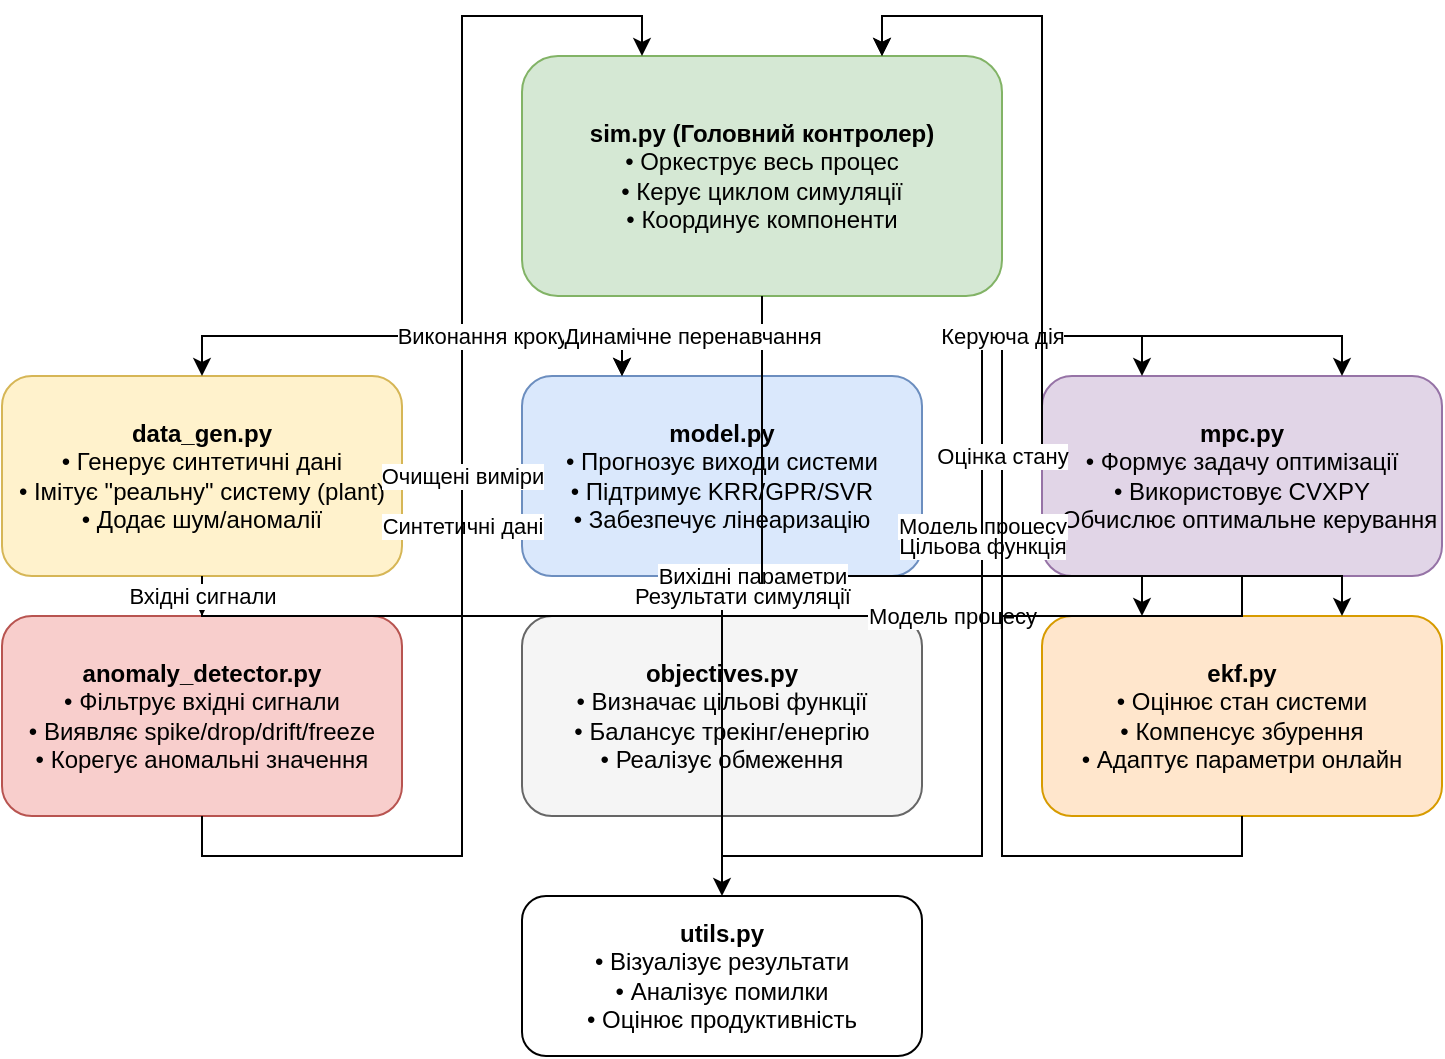 <mxfile>
    <diagram name="Принцип роботи симулятора">
        <mxGraphModel dx="1426" dy="792" grid="1" gridSize="10" guides="1" tooltips="1" connect="1" arrows="1" fold="1" page="1" pageScale="1" pageWidth="827" pageHeight="1169" math="0" shadow="0">
            <root>
                <mxCell id="0"/>
                <mxCell id="1" parent="0"/>
                
                <!-- Центральний модуль -->
                <mxCell id="sim" value="&lt;b&gt;sim.py (Головний контролер)&lt;/b&gt;&lt;br&gt;• Оркеструє весь процес&lt;br&gt;• Керує циклом симуляції&lt;br&gt;• Координує компоненти" style="rounded=1;whiteSpace=wrap;html=1;fillColor=#d5e8d4;strokeColor=#82b366;" vertex="1" parent="1">
                    <mxGeometry x="300" y="40" width="240" height="120" as="geometry"/>
                </mxCell>
                
                <!-- Генерація даних -->
                <mxCell id="data_gen" value="&lt;b&gt;data_gen.py&lt;/b&gt;&lt;br&gt;• Генерує синтетичні дані&lt;br&gt;• Імітує &amp;quot;реальну&amp;quot; систему (plant)&lt;br&gt;• Додає шум/аномалії" style="rounded=1;whiteSpace=wrap;html=1;fillColor=#fff2cc;strokeColor=#d6b656;" vertex="1" parent="1">
                    <mxGeometry x="40" y="200" width="200" height="100" as="geometry"/>
                </mxCell>
                
                <!-- Обробка аномалій -->
                <mxCell id="anomaly_detector" value="&lt;b&gt;anomaly_detector.py&lt;/b&gt;&lt;br&gt;• Фільтрує вхідні сигнали&lt;br&gt;• Виявляє spike/drop/drift/freeze&lt;br&gt;• Корегує аномальні значення" style="rounded=1;whiteSpace=wrap;html=1;fillColor=#f8cecc;strokeColor=#b85450;" vertex="1" parent="1">
                    <mxGeometry x="40" y="320" width="200" height="100" as="geometry"/>
                </mxCell>
                
                <!-- Прогнозуюча модель -->
                <mxCell id="model" value="&lt;b&gt;model.py&lt;/b&gt;&lt;br&gt;• Прогнозує виходи системи&lt;br&gt;• Підтримує KRR/GPR/SVR&lt;br&gt;• Забезпечує лінеаризацію" style="rounded=1;whiteSpace=wrap;html=1;fillColor=#dae8fc;strokeColor=#6c8ebf;" vertex="1" parent="1">
                    <mxGeometry x="300" y="200" width="200" height="100" as="geometry"/>
                </mxCell>
                
                <!-- MPC контролер -->
                <mxCell id="mpc" value="&lt;b&gt;mpc.py&lt;/b&gt;&lt;br&gt;• Формує задачу оптимізації&lt;br&gt;• Використовує CVXPY&lt;br&gt;• Обчислює оптимальне керування" style="rounded=1;whiteSpace=wrap;html=1;fillColor=#e1d5e7;strokeColor=#9673a6;" vertex="1" parent="1">
                    <mxGeometry x="560" y="200" width="200" height="100" as="geometry"/>
                </mxCell>
                
                <!-- Фільтр Калмана -->
                <mxCell id="ekf" value="&lt;b&gt;ekf.py&lt;/b&gt;&lt;br&gt;• Оцінює стан системи&lt;br&gt;• Компенсує збурення&lt;br&gt;• Адаптує параметри онлайн" style="rounded=1;whiteSpace=wrap;html=1;fillColor=#ffe6cc;strokeColor=#d79b00;" vertex="1" parent="1">
                    <mxGeometry x="560" y="320" width="200" height="100" as="geometry"/>
                </mxCell>
                
                <!-- Цільові функції -->
                <mxCell id="objectives" value="&lt;b&gt;objectives.py&lt;/b&gt;&lt;br&gt;• Визначає цільові функції&lt;br&gt;• Балансує трекінг/енергію&lt;br&gt;• Реалізує обмеження" style="rounded=1;whiteSpace=wrap;html=1;fillColor=#f5f5f5;strokeColor=#666666;" vertex="1" parent="1">
                    <mxGeometry x="300" y="320" width="200" height="100" as="geometry"/>
                </mxCell>
                
                <!-- Аналіз результатів -->
                <mxCell id="utils" value="&lt;b&gt;utils.py&lt;/b&gt;&lt;br&gt;• Візуалізує результати&lt;br&gt;• Аналізує помилки&lt;br&gt;• Оцінює продуктивність" style="rounded=1;whiteSpace=wrap;html=1;fillColor=#ffffff;strokeColor=#000000;" vertex="1" parent="1">
                    <mxGeometry x="300" y="460" width="200" height="80" as="geometry"/>
                </mxCell>
                
                <!-- Стрілки зв'язків -->
                <mxCell id="arrow1" value="Синтетичні дані" style="edgeStyle=orthogonalEdgeStyle;rounded=0;orthogonalLoop=1;jettySize=auto;html=1;exitX=0.5;exitY=1;exitDx=0;exitDy=0;entryX=0.25;entryY=0;entryDx=0;entryDy=0;" edge="1" parent="1" source="data_gen" target="model">
                    <mxGeometry relative="1" as="geometry"/>
                </mxCell>
                <mxCell id="arrow2" value="Модель процесу" style="edgeStyle=orthogonalEdgeStyle;rounded=0;orthogonalLoop=1;jettySize=auto;html=1;exitX=0.5;exitY=1;exitDx=0;exitDy=0;entryX=0.25;entryY=0;entryDx=0;entryDy=0;" edge="1" parent="1" source="model" target="mpc">
                    <mxGeometry relative="1" as="geometry"/>
                </mxCell>
                <mxCell id="arrow3" value="Модель процесу" style="edgeStyle=orthogonalEdgeStyle;rounded=0;orthogonalLoop=1;jettySize=auto;html=1;exitX=0.5;exitY=1;exitDx=0;exitDy=0;entryX=0.25;entryY=0;entryDx=0;entryDy=0;" edge="1" parent="1" source="model" target="ekf">
                    <mxGeometry relative="1" as="geometry"/>
                </mxCell>
                <mxCell id="arrow4" value="Цільова функція" style="edgeStyle=orthogonalEdgeStyle;rounded=0;orthogonalLoop=1;jettySize=auto;html=1;exitX=0.5;exitY=1;exitDx=0;exitDy=0;entryX=0.75;entryY=0;entryDx=0;entryDy=0;" edge="1" parent="1" source="objectives" target="mpc">
                    <mxGeometry relative="1" as="geometry"/>
                </mxCell>
                <mxCell id="arrow5" value="Очищені виміри" style="edgeStyle=orthogonalEdgeStyle;rounded=0;orthogonalLoop=1;jettySize=auto;html=1;exitX=0.5;exitY=1;exitDx=0;exitDy=0;entryX=0.25;entryY=0;entryDx=0;entryDy=0;" edge="1" parent="1" source="anomaly_detector" target="sim">
                    <mxGeometry relative="1" as="geometry">
                        <mxPoint x="140" y="420" as="sourcePoint"/>
                        <mxPoint x="420" y="160" as="targetPoint"/>
                    </mxGeometry>
                </mxCell>
                <mxCell id="arrow6" value="Керуюча дія" style="edgeStyle=orthogonalEdgeStyle;rounded=0;orthogonalLoop=1;jettySize=auto;html=1;exitX=0.5;exitY=1;exitDx=0;exitDy=0;entryX=0.75;entryY=0;entryDx=0;entryDy=0;" edge="1" parent="1" source="mpc" target="sim">
                    <mxGeometry relative="1" as="geometry">
                        <mxPoint x="660" y="250" as="sourcePoint"/>
                        <mxPoint x="540" y="160" as="targetPoint"/>
                    </mxGeometry>
                </mxCell>
                <mxCell id="arrow7" value="Оцінка стану" style="edgeStyle=orthogonalEdgeStyle;rounded=0;orthogonalLoop=1;jettySize=auto;html=1;exitX=0.5;exitY=1;exitDx=0;exitDy=0;entryX=0.75;entryY=0;entryDx=0;entryDy=0;" edge="1" parent="1" source="ekf" target="sim">
                    <mxGeometry relative="1" as="geometry">
                        <mxPoint x="660" y="370" as="sourcePoint"/>
                        <mxPoint x="540" y="160" as="targetPoint"/>
                    </mxGeometry>
                </mxCell>
                <mxCell id="arrow8" value="Виконання кроку" style="edgeStyle=orthogonalEdgeStyle;rounded=0;orthogonalLoop=1;jettySize=auto;html=1;exitX=0.5;exitY=1;exitDx=0;exitDy=0;entryX=0.5;entryY=0;entryDx=0;entryDy=0;" edge="1" parent="1" source="sim" target="data_gen">
                    <mxGeometry relative="1" as="geometry">
                        <mxPoint x="420" y="160" as="sourcePoint"/>
                        <mxPoint x="140" y="250" as="targetPoint"/>
                    </mxGeometry>
                </mxCell>
                <mxCell id="arrow9" value="Вихідні параметри" style="edgeStyle=orthogonalEdgeStyle;rounded=0;orthogonalLoop=1;jettySize=auto;html=1;exitX=0.5;exitY=1;exitDx=0;exitDy=0;entryX=0.75;entryY=0;entryDx=0;entryDy=0;" edge="1" parent="1" source="data_gen" target="ekf">
                    <mxGeometry relative="1" as="geometry"/>
                </mxCell>
                <mxCell id="arrow10" value="Результати симуляції" style="edgeStyle=orthogonalEdgeStyle;rounded=0;orthogonalLoop=1;jettySize=auto;html=1;exitX=0.5;exitY=1;exitDx=0;exitDy=0;entryX=0.5;entryY=0;entryDx=0;entryDy=0;" edge="1" parent="1" source="sim" target="utils">
                    <mxGeometry relative="1" as="geometry"/>
                </mxCell>
                <mxCell id="arrow11" value="Динамічне перенавчання" style="edgeStyle=orthogonalEdgeStyle;rounded=0;orthogonalLoop=1;jettySize=auto;html=1;exitX=0.5;exitY=1;exitDx=0;exitDy=0;entryX=0.25;entryY=0;entryDx=0;entryDy=0;" edge="1" parent="1" source="sim" target="model">
                    <mxGeometry relative="1" as="geometry">
                        <mxPoint x="420" y="160" as="sourcePoint"/>
                        <mxPoint x="400" y="200" as="targetPoint"/>
                    </mxGeometry>
                </mxCell>
                <mxCell id="arrow12" value="Вхідні сигнали" style="edgeStyle=orthogonalEdgeStyle;rounded=0;orthogonalLoop=1;jettySize=auto;html=1;exitX=0.5;exitY=1;exitDx=0;exitDy=0;entryX=0.5;entryY=0;entryDx=0;entryDy=0;" edge="1" parent="1" source="data_gen" target="anomaly_detector">
                    <mxGeometry relative="1" as="geometry"/>
                </mxCell>
            </root>
        </mxGraphModel>
    </diagram>
</mxfile>